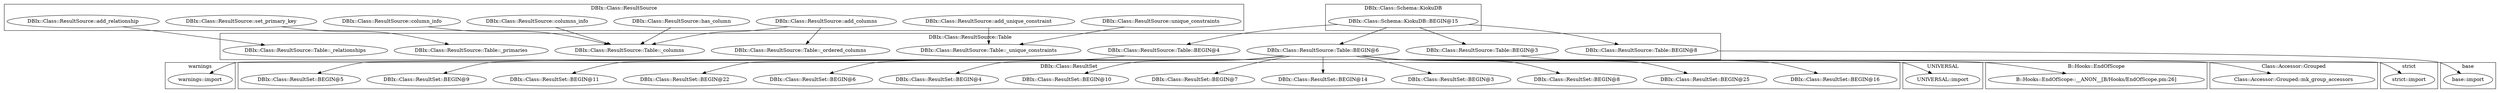 digraph {
graph [overlap=false]
subgraph cluster_DBIx_Class_ResultSource {
	label="DBIx::Class::ResultSource";
	"DBIx::Class::ResultSource::has_column";
	"DBIx::Class::ResultSource::unique_constraints";
	"DBIx::Class::ResultSource::add_unique_constraint";
	"DBIx::Class::ResultSource::add_columns";
	"DBIx::Class::ResultSource::columns_info";
	"DBIx::Class::ResultSource::set_primary_key";
	"DBIx::Class::ResultSource::column_info";
	"DBIx::Class::ResultSource::add_relationship";
}
subgraph cluster_DBIx_Class_ResultSet {
	label="DBIx::Class::ResultSet";
	"DBIx::Class::ResultSet::BEGIN@10";
	"DBIx::Class::ResultSet::BEGIN@4";
	"DBIx::Class::ResultSet::BEGIN@6";
	"DBIx::Class::ResultSet::BEGIN@22";
	"DBIx::Class::ResultSet::BEGIN@11";
	"DBIx::Class::ResultSet::BEGIN@9";
	"DBIx::Class::ResultSet::BEGIN@5";
	"DBIx::Class::ResultSet::BEGIN@16";
	"DBIx::Class::ResultSet::BEGIN@25";
	"DBIx::Class::ResultSet::BEGIN@8";
	"DBIx::Class::ResultSet::BEGIN@3";
	"DBIx::Class::ResultSet::BEGIN@14";
	"DBIx::Class::ResultSet::BEGIN@7";
}
subgraph cluster_UNIVERSAL {
	label="UNIVERSAL";
	"UNIVERSAL::import";
}
subgraph cluster_warnings {
	label="warnings";
	"warnings::import";
}
subgraph cluster_DBIx_Class_Schema_KiokuDB {
	label="DBIx::Class::Schema::KiokuDB";
	"DBIx::Class::Schema::KiokuDB::BEGIN@15";
}
subgraph cluster_base {
	label="base";
	"base::import";
}
subgraph cluster_DBIx_Class_ResultSource_Table {
	label="DBIx::Class::ResultSource::Table";
	"DBIx::Class::ResultSource::Table::BEGIN@4";
	"DBIx::Class::ResultSource::Table::_primaries";
	"DBIx::Class::ResultSource::Table::_columns";
	"DBIx::Class::ResultSource::Table::BEGIN@6";
	"DBIx::Class::ResultSource::Table::_ordered_columns";
	"DBIx::Class::ResultSource::Table::_relationships";
	"DBIx::Class::ResultSource::Table::_unique_constraints";
	"DBIx::Class::ResultSource::Table::BEGIN@3";
	"DBIx::Class::ResultSource::Table::BEGIN@8";
}
subgraph cluster_B_Hooks_EndOfScope {
	label="B::Hooks::EndOfScope";
	"B::Hooks::EndOfScope::__ANON__[B/Hooks/EndOfScope.pm:26]";
}
subgraph cluster_strict {
	label="strict";
	"strict::import";
}
subgraph cluster_Class_Accessor_Grouped {
	label="Class::Accessor::Grouped";
	"Class::Accessor::Grouped::mk_group_accessors";
}
"DBIx::Class::ResultSource::Table::BEGIN@6" -> "DBIx::Class::ResultSet::BEGIN@5";
"DBIx::Class::ResultSource::add_relationship" -> "DBIx::Class::ResultSource::Table::_relationships";
"DBIx::Class::ResultSource::has_column" -> "DBIx::Class::ResultSource::Table::_columns";
"DBIx::Class::ResultSource::add_columns" -> "DBIx::Class::ResultSource::Table::_columns";
"DBIx::Class::ResultSource::columns_info" -> "DBIx::Class::ResultSource::Table::_columns";
"DBIx::Class::ResultSource::column_info" -> "DBIx::Class::ResultSource::Table::_columns";
"DBIx::Class::ResultSource::Table::BEGIN@6" -> "DBIx::Class::ResultSet::BEGIN@25";
"DBIx::Class::ResultSource::Table::BEGIN@6" -> "DBIx::Class::ResultSet::BEGIN@3";
"DBIx::Class::ResultSource::Table::BEGIN@6" -> "DBIx::Class::ResultSet::BEGIN@11";
"DBIx::Class::ResultSource::Table::BEGIN@6" -> "DBIx::Class::ResultSet::BEGIN@22";
"DBIx::Class::ResultSource::Table::BEGIN@6" -> "UNIVERSAL::import";
"DBIx::Class::ResultSource::add_columns" -> "DBIx::Class::ResultSource::Table::_ordered_columns";
"DBIx::Class::ResultSource::Table::BEGIN@6" -> "DBIx::Class::ResultSet::BEGIN@8";
"DBIx::Class::ResultSource::Table::BEGIN@3" -> "strict::import";
"DBIx::Class::ResultSource::Table::BEGIN@6" -> "DBIx::Class::ResultSet::BEGIN@16";
"DBIx::Class::ResultSource::Table::BEGIN@6" -> "B::Hooks::EndOfScope::__ANON__[B/Hooks/EndOfScope.pm:26]";
"DBIx::Class::ResultSource::Table::BEGIN@6" -> "DBIx::Class::ResultSet::BEGIN@6";
"DBIx::Class::Schema::KiokuDB::BEGIN@15" -> "DBIx::Class::ResultSource::Table::BEGIN@3";
"DBIx::Class::ResultSource::Table::BEGIN@6" -> "DBIx::Class::ResultSet::BEGIN@10";
"DBIx::Class::ResultSource::Table::BEGIN@6" -> "DBIx::Class::ResultSet::BEGIN@4";
"DBIx::Class::ResultSource::Table::BEGIN@8" -> "base::import";
"DBIx::Class::ResultSource::Table::BEGIN@4" -> "warnings::import";
"DBIx::Class::Schema::KiokuDB::BEGIN@15" -> "DBIx::Class::ResultSource::Table::BEGIN@8";
"DBIx::Class::ResultSource::Table::BEGIN@6" -> "Class::Accessor::Grouped::mk_group_accessors";
"DBIx::Class::ResultSource::unique_constraints" -> "DBIx::Class::ResultSource::Table::_unique_constraints";
"DBIx::Class::ResultSource::add_unique_constraint" -> "DBIx::Class::ResultSource::Table::_unique_constraints";
"DBIx::Class::ResultSource::Table::BEGIN@6" -> "DBIx::Class::ResultSet::BEGIN@9";
"DBIx::Class::ResultSource::set_primary_key" -> "DBIx::Class::ResultSource::Table::_primaries";
"DBIx::Class::Schema::KiokuDB::BEGIN@15" -> "DBIx::Class::ResultSource::Table::BEGIN@6";
"DBIx::Class::ResultSource::Table::BEGIN@6" -> "DBIx::Class::ResultSet::BEGIN@7";
"DBIx::Class::ResultSource::Table::BEGIN@6" -> "DBIx::Class::ResultSet::BEGIN@14";
"DBIx::Class::Schema::KiokuDB::BEGIN@15" -> "DBIx::Class::ResultSource::Table::BEGIN@4";
}
